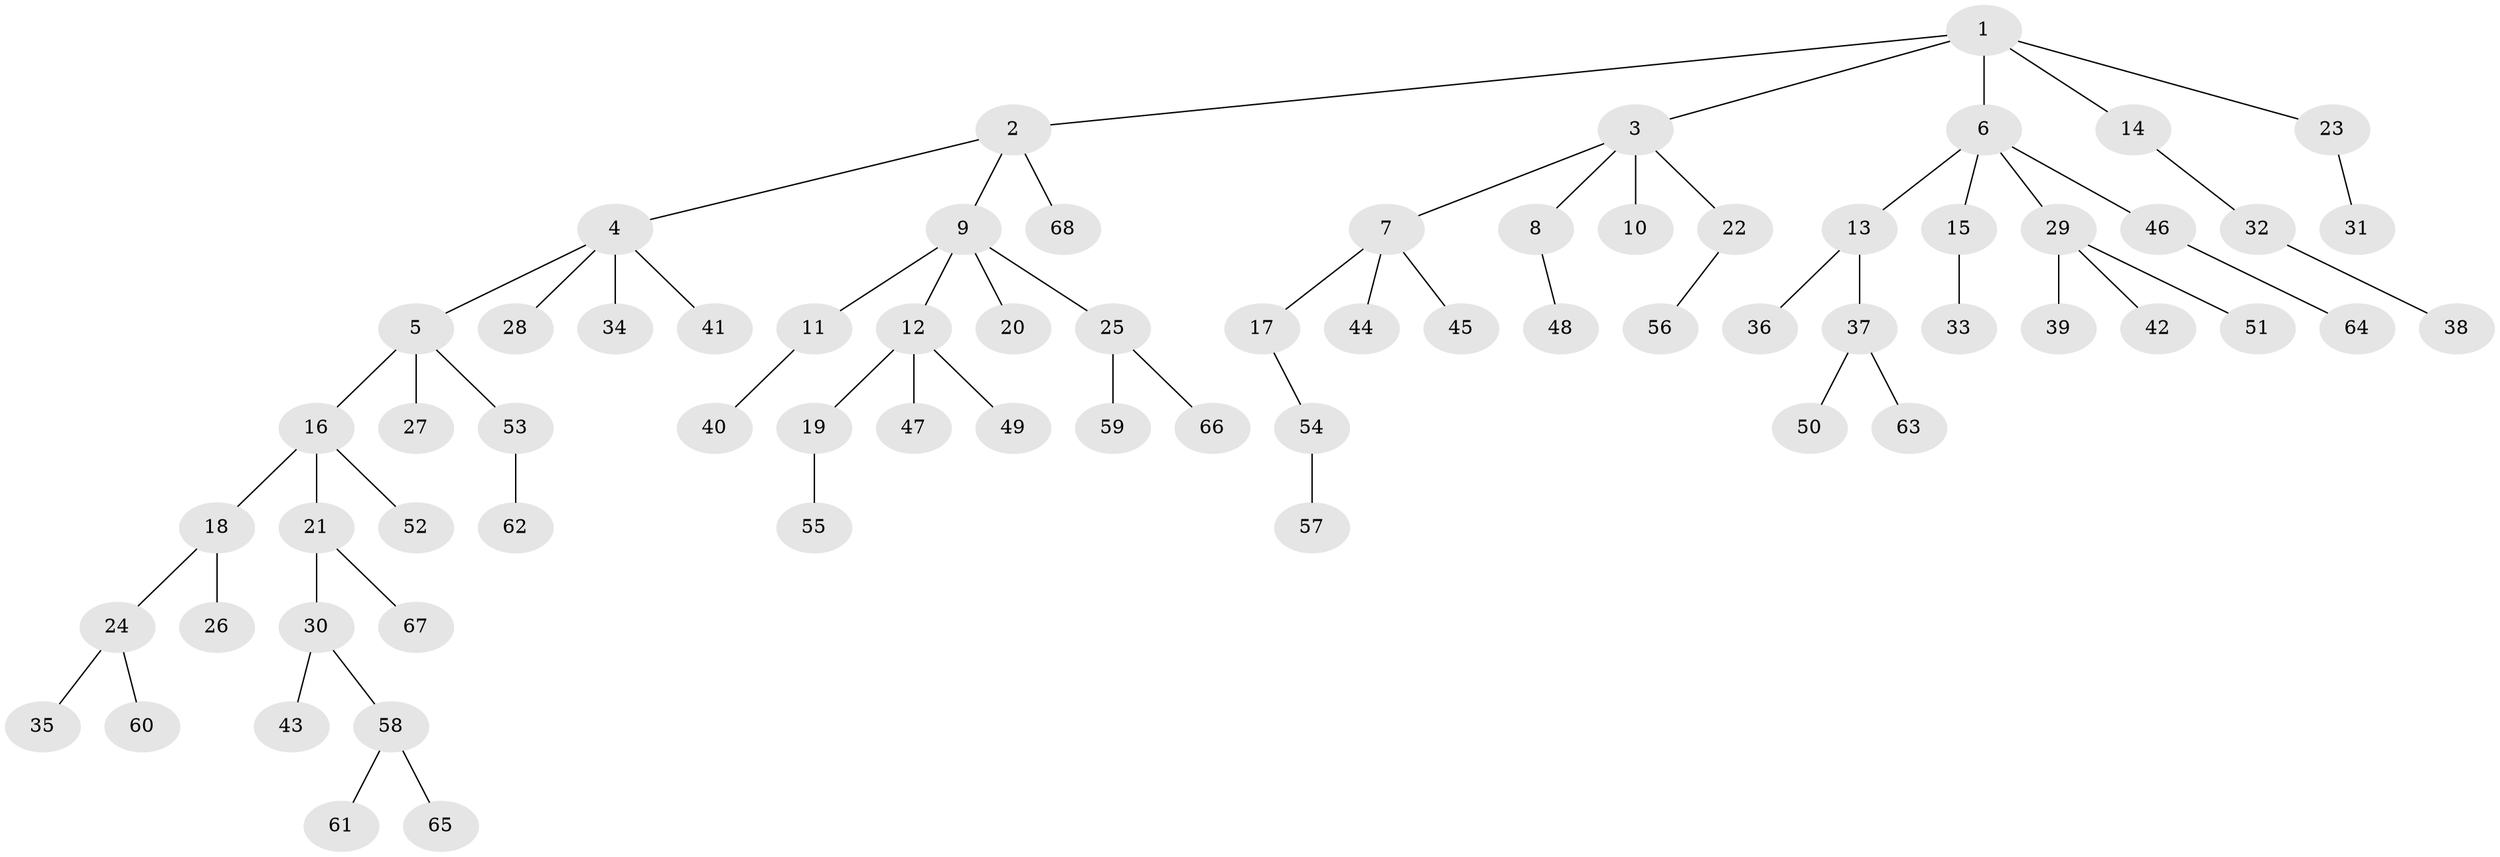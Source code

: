 // Generated by graph-tools (version 1.1) at 2025/11/02/27/25 16:11:26]
// undirected, 68 vertices, 67 edges
graph export_dot {
graph [start="1"]
  node [color=gray90,style=filled];
  1;
  2;
  3;
  4;
  5;
  6;
  7;
  8;
  9;
  10;
  11;
  12;
  13;
  14;
  15;
  16;
  17;
  18;
  19;
  20;
  21;
  22;
  23;
  24;
  25;
  26;
  27;
  28;
  29;
  30;
  31;
  32;
  33;
  34;
  35;
  36;
  37;
  38;
  39;
  40;
  41;
  42;
  43;
  44;
  45;
  46;
  47;
  48;
  49;
  50;
  51;
  52;
  53;
  54;
  55;
  56;
  57;
  58;
  59;
  60;
  61;
  62;
  63;
  64;
  65;
  66;
  67;
  68;
  1 -- 2;
  1 -- 3;
  1 -- 6;
  1 -- 14;
  1 -- 23;
  2 -- 4;
  2 -- 9;
  2 -- 68;
  3 -- 7;
  3 -- 8;
  3 -- 10;
  3 -- 22;
  4 -- 5;
  4 -- 28;
  4 -- 34;
  4 -- 41;
  5 -- 16;
  5 -- 27;
  5 -- 53;
  6 -- 13;
  6 -- 15;
  6 -- 29;
  6 -- 46;
  7 -- 17;
  7 -- 44;
  7 -- 45;
  8 -- 48;
  9 -- 11;
  9 -- 12;
  9 -- 20;
  9 -- 25;
  11 -- 40;
  12 -- 19;
  12 -- 47;
  12 -- 49;
  13 -- 36;
  13 -- 37;
  14 -- 32;
  15 -- 33;
  16 -- 18;
  16 -- 21;
  16 -- 52;
  17 -- 54;
  18 -- 24;
  18 -- 26;
  19 -- 55;
  21 -- 30;
  21 -- 67;
  22 -- 56;
  23 -- 31;
  24 -- 35;
  24 -- 60;
  25 -- 59;
  25 -- 66;
  29 -- 39;
  29 -- 42;
  29 -- 51;
  30 -- 43;
  30 -- 58;
  32 -- 38;
  37 -- 50;
  37 -- 63;
  46 -- 64;
  53 -- 62;
  54 -- 57;
  58 -- 61;
  58 -- 65;
}
